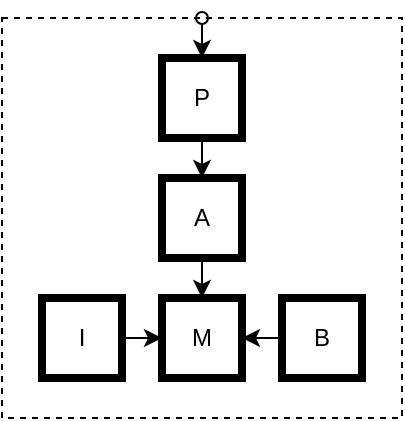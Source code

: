 <mxfile version="17.5.0" type="google"><diagram id="9JCtExMdCDVXOJ_HaYJH" name="Development/Patterns/Modules/Single Module - Components"><mxGraphModel grid="1" page="1" gridSize="10" guides="1" tooltips="1" connect="1" arrows="1" fold="1" pageScale="1" pageWidth="827" pageHeight="1169" math="0" shadow="0"><root><mxCell id="0"/><mxCell id="1" parent="0"/><mxCell id="L2Q1KRquLEHjB8Z8zr8x-10" value="" style="rounded=0;whiteSpace=wrap;html=1;strokeWidth=1;dashed=1;container=1;collapsible=0;recursiveResize=0;expand=0;rotatable=1;resizable=1;allowArrows=1;" vertex="1" parent="1"><mxGeometry x="120" y="120" width="200" height="200" as="geometry"/></mxCell><mxCell id="L2Q1KRquLEHjB8Z8zr8x-8" style="edgeStyle=orthogonalEdgeStyle;rounded=0;orthogonalLoop=1;jettySize=auto;html=1;entryX=0;entryY=0.5;entryDx=0;entryDy=0;" edge="1" parent="1" source="L2Q1KRquLEHjB8Z8zr8x-1" target="L2Q1KRquLEHjB8Z8zr8x-2"><mxGeometry relative="1" as="geometry"/></mxCell><mxCell id="L2Q1KRquLEHjB8Z8zr8x-1" value="I" style="rounded=0;whiteSpace=wrap;html=1;strokeWidth=4;" vertex="1" parent="1"><mxGeometry x="140" y="260" width="40" height="40" as="geometry"/></mxCell><mxCell id="L2Q1KRquLEHjB8Z8zr8x-2" value="M" style="rounded=0;whiteSpace=wrap;html=1;strokeWidth=4;" vertex="1" parent="1"><mxGeometry x="200" y="260" width="40" height="40" as="geometry"/></mxCell><mxCell id="L2Q1KRquLEHjB8Z8zr8x-9" style="edgeStyle=orthogonalEdgeStyle;rounded=0;orthogonalLoop=1;jettySize=auto;html=1;entryX=1;entryY=0.5;entryDx=0;entryDy=0;" edge="1" parent="1" source="L2Q1KRquLEHjB8Z8zr8x-3" target="L2Q1KRquLEHjB8Z8zr8x-2"><mxGeometry relative="1" as="geometry"/></mxCell><mxCell id="L2Q1KRquLEHjB8Z8zr8x-3" value="B" style="rounded=0;whiteSpace=wrap;html=1;strokeWidth=4;" vertex="1" parent="1"><mxGeometry x="260" y="260" width="40" height="40" as="geometry"/></mxCell><mxCell id="L2Q1KRquLEHjB8Z8zr8x-7" style="edgeStyle=orthogonalEdgeStyle;rounded=0;orthogonalLoop=1;jettySize=auto;html=1;entryX=0.5;entryY=0;entryDx=0;entryDy=0;" edge="1" parent="1" source="L2Q1KRquLEHjB8Z8zr8x-4" target="L2Q1KRquLEHjB8Z8zr8x-2"><mxGeometry relative="1" as="geometry"/></mxCell><mxCell id="L2Q1KRquLEHjB8Z8zr8x-4" value="A" style="rounded=0;whiteSpace=wrap;html=1;strokeWidth=4;" vertex="1" parent="1"><mxGeometry x="200" y="200" width="40" height="40" as="geometry"/></mxCell><mxCell id="L2Q1KRquLEHjB8Z8zr8x-6" style="edgeStyle=orthogonalEdgeStyle;rounded=0;orthogonalLoop=1;jettySize=auto;html=1;entryX=0.5;entryY=0;entryDx=0;entryDy=0;" edge="1" parent="1" source="L2Q1KRquLEHjB8Z8zr8x-5" target="L2Q1KRquLEHjB8Z8zr8x-4"><mxGeometry relative="1" as="geometry"/></mxCell><mxCell id="L2Q1KRquLEHjB8Z8zr8x-5" value="P" style="rounded=0;whiteSpace=wrap;html=1;strokeWidth=4;" vertex="1" parent="1"><mxGeometry x="200" y="140" width="40" height="40" as="geometry"/></mxCell><mxCell id="L2Q1KRquLEHjB8Z8zr8x-11" value="" style="endArrow=classic;html=1;rounded=0;exitX=0.5;exitY=0;exitDx=0;exitDy=0;entryX=0.5;entryY=0;entryDx=0;entryDy=0;startArrow=oval;startFill=0;" edge="1" parent="1" source="L2Q1KRquLEHjB8Z8zr8x-10" target="L2Q1KRquLEHjB8Z8zr8x-5"><mxGeometry width="50" height="50" relative="1" as="geometry"><mxPoint x="226" y="120" as="sourcePoint"/><mxPoint x="166" y="450" as="targetPoint"/></mxGeometry></mxCell></root></mxGraphModel></diagram></mxfile>
